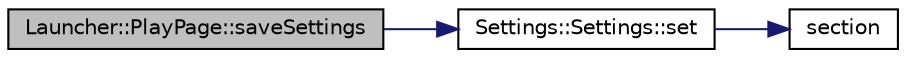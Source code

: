 digraph G
{
  edge [fontname="Helvetica",fontsize="10",labelfontname="Helvetica",labelfontsize="10"];
  node [fontname="Helvetica",fontsize="10",shape=record];
  rankdir="LR";
  Node1 [label="Launcher::PlayPage::saveSettings",height=0.2,width=0.4,color="black", fillcolor="grey75", style="filled" fontcolor="black"];
  Node1 -> Node2 [color="midnightblue",fontsize="10",style="solid",fontname="Helvetica"];
  Node2 [label="Settings::Settings::set",height=0.2,width=0.4,color="black", fillcolor="white", style="filled",URL="$class_settings_1_1_settings.html#a617d9edfdc2c80e48b808efcd921b6bb"];
  Node2 -> Node3 [color="midnightblue",fontsize="10",style="solid",fontname="Helvetica"];
  Node3 [label="section",height=0.2,width=0.4,color="black", fillcolor="white", style="filled",URL="$readme_8md.html#a761c9db34323d25e19c1f4e803188d6b"];
}
